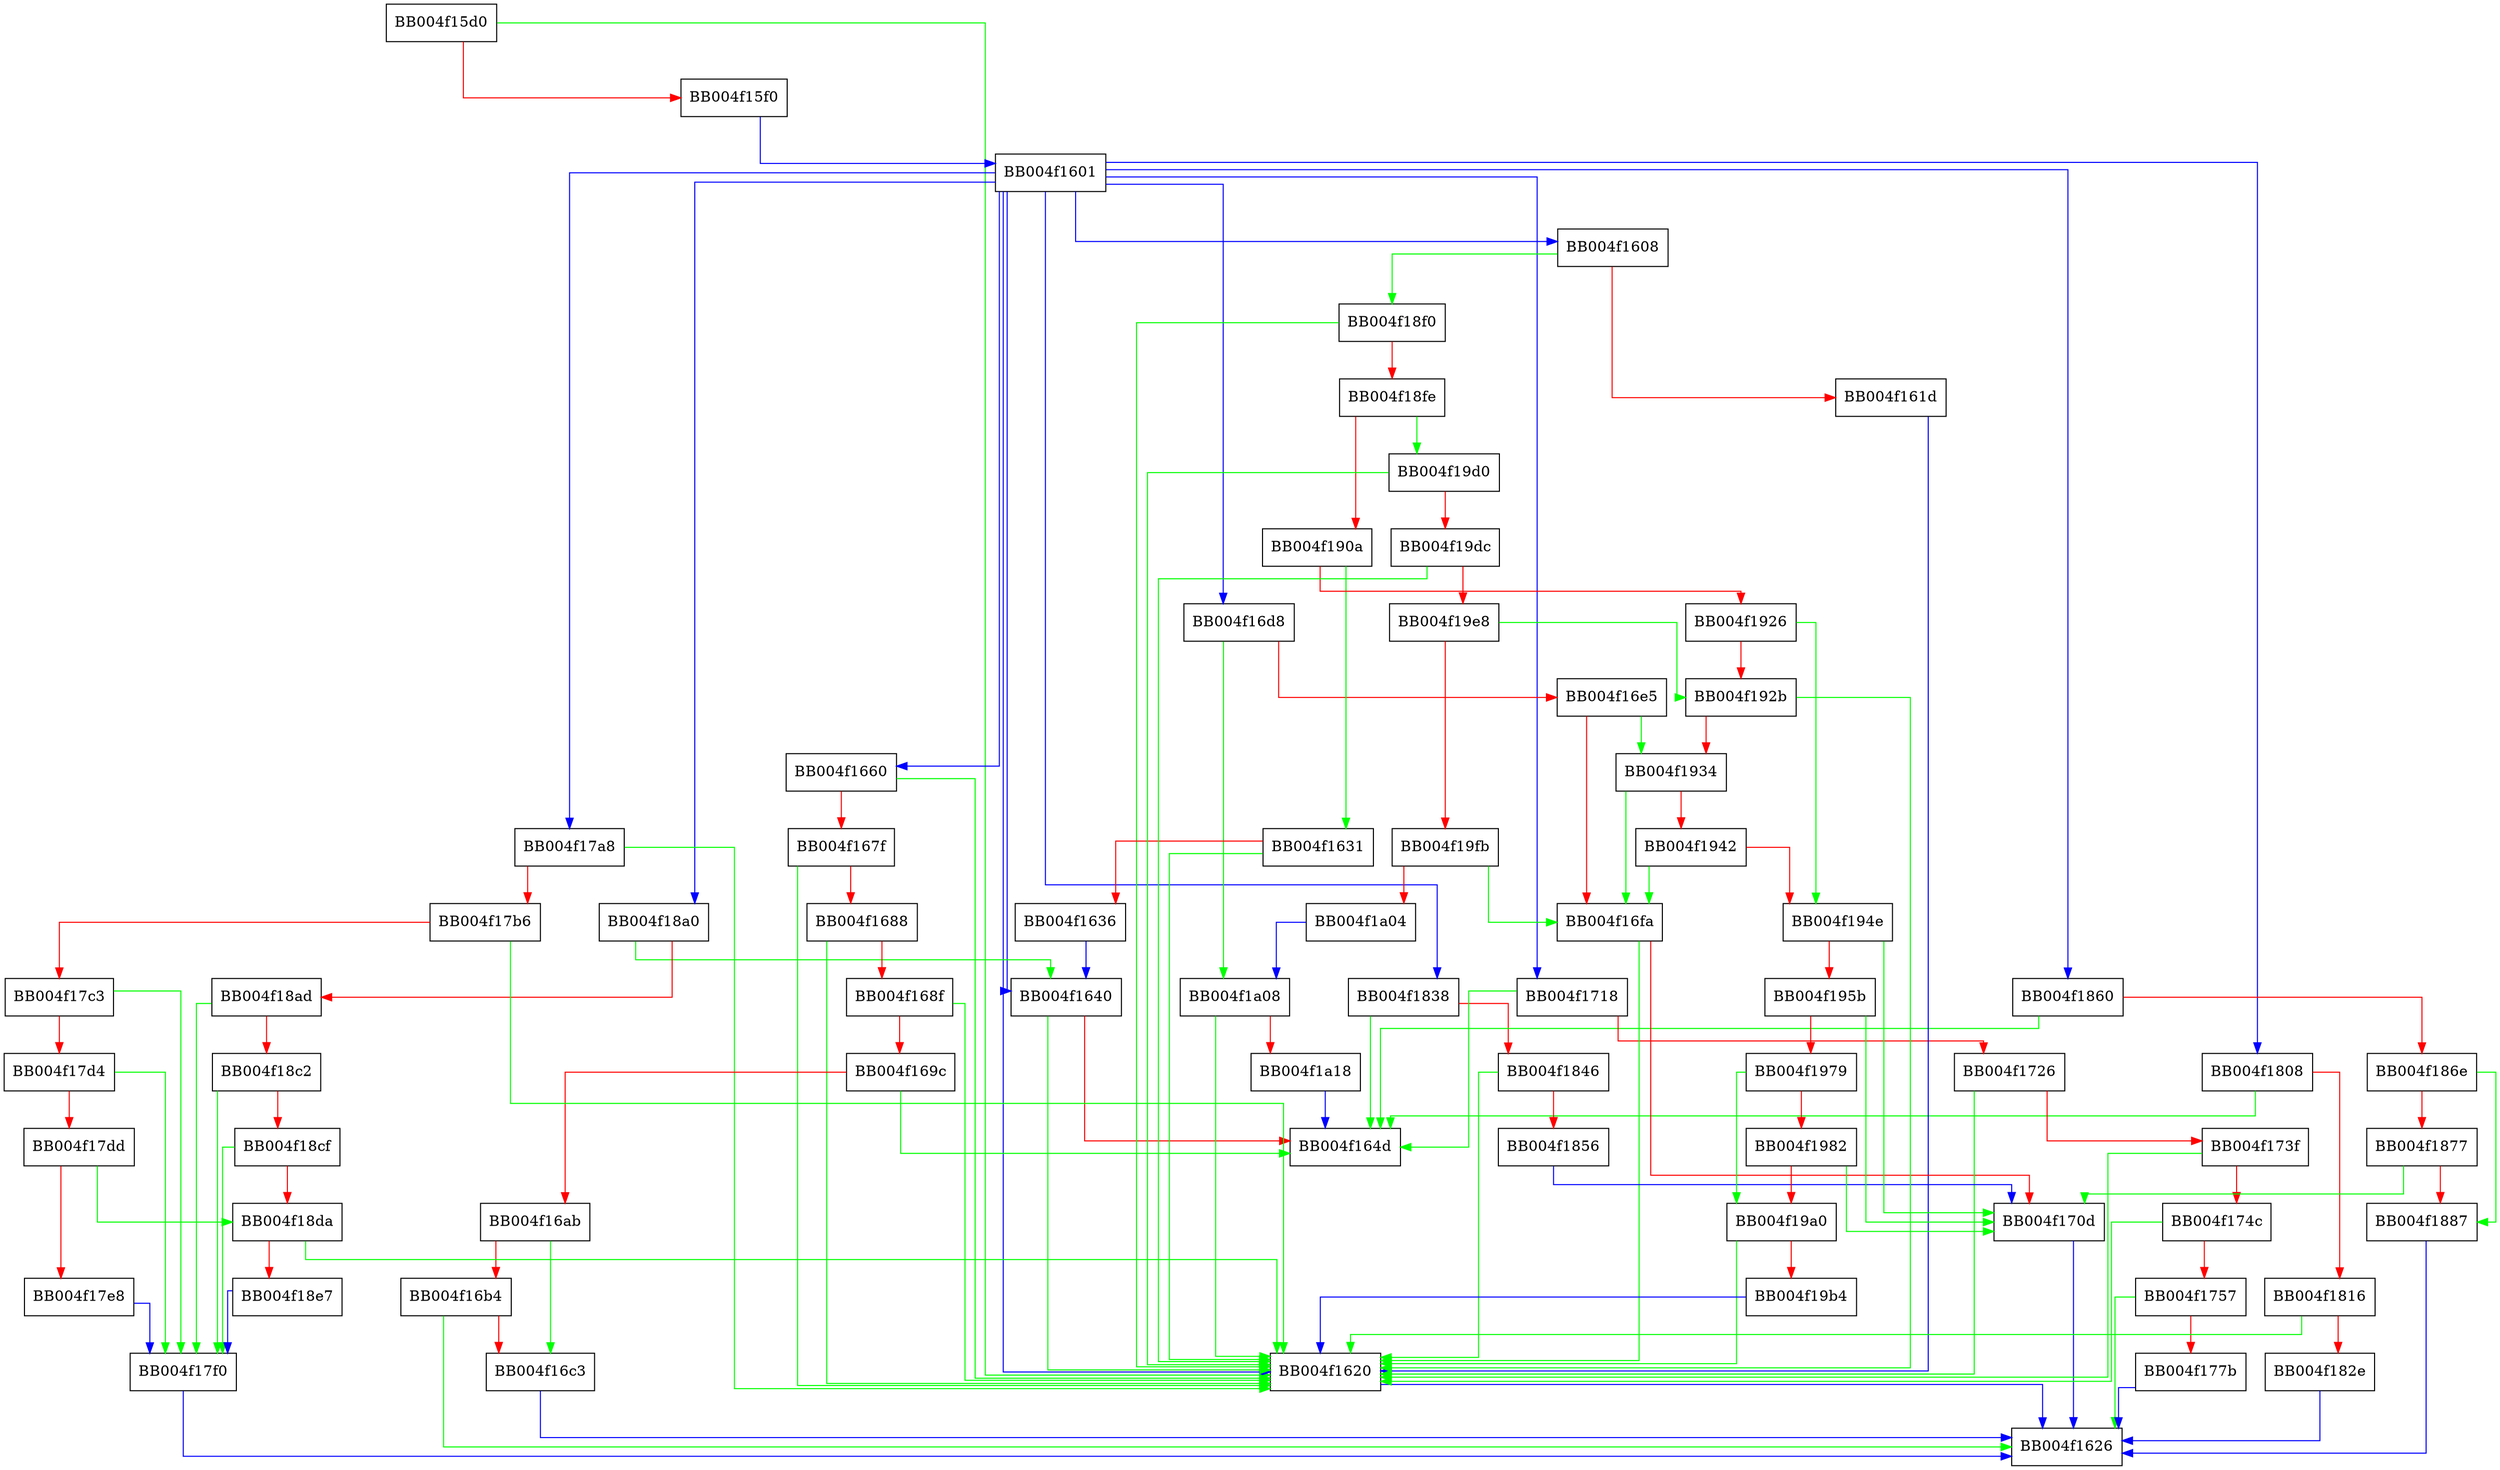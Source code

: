 digraph ossl_statem_server_post_work {
  node [shape="box"];
  graph [splines=ortho];
  BB004f15d0 -> BB004f1620 [color="green"];
  BB004f15d0 -> BB004f15f0 [color="red"];
  BB004f15f0 -> BB004f1601 [color="blue"];
  BB004f1601 -> BB004f1838 [color="blue"];
  BB004f1601 -> BB004f1620 [color="blue"];
  BB004f1601 -> BB004f1860 [color="blue"];
  BB004f1601 -> BB004f1608 [color="blue"];
  BB004f1601 -> BB004f18a0 [color="blue"];
  BB004f1601 -> BB004f1640 [color="blue"];
  BB004f1601 -> BB004f1660 [color="blue"];
  BB004f1601 -> BB004f16d8 [color="blue"];
  BB004f1601 -> BB004f1718 [color="blue"];
  BB004f1601 -> BB004f17a8 [color="blue"];
  BB004f1601 -> BB004f1808 [color="blue"];
  BB004f1608 -> BB004f18f0 [color="green"];
  BB004f1608 -> BB004f161d [color="red"];
  BB004f161d -> BB004f1620 [color="blue"];
  BB004f1620 -> BB004f1626 [color="blue"];
  BB004f1631 -> BB004f1620 [color="green"];
  BB004f1631 -> BB004f1636 [color="red"];
  BB004f1636 -> BB004f1640 [color="blue"];
  BB004f1640 -> BB004f1620 [color="green"];
  BB004f1640 -> BB004f164d [color="red"];
  BB004f1660 -> BB004f1620 [color="green"];
  BB004f1660 -> BB004f167f [color="red"];
  BB004f167f -> BB004f1620 [color="green"];
  BB004f167f -> BB004f1688 [color="red"];
  BB004f1688 -> BB004f1620 [color="green"];
  BB004f1688 -> BB004f168f [color="red"];
  BB004f168f -> BB004f1620 [color="green"];
  BB004f168f -> BB004f169c [color="red"];
  BB004f169c -> BB004f164d [color="green"];
  BB004f169c -> BB004f16ab [color="red"];
  BB004f16ab -> BB004f16c3 [color="green"];
  BB004f16ab -> BB004f16b4 [color="red"];
  BB004f16b4 -> BB004f1626 [color="green"];
  BB004f16b4 -> BB004f16c3 [color="red"];
  BB004f16c3 -> BB004f1626 [color="blue"];
  BB004f16d8 -> BB004f1a08 [color="green"];
  BB004f16d8 -> BB004f16e5 [color="red"];
  BB004f16e5 -> BB004f1934 [color="green"];
  BB004f16e5 -> BB004f16fa [color="red"];
  BB004f16fa -> BB004f1620 [color="green"];
  BB004f16fa -> BB004f170d [color="red"];
  BB004f170d -> BB004f1626 [color="blue"];
  BB004f1718 -> BB004f164d [color="green"];
  BB004f1718 -> BB004f1726 [color="red"];
  BB004f1726 -> BB004f1620 [color="green"];
  BB004f1726 -> BB004f173f [color="red"];
  BB004f173f -> BB004f1620 [color="green"];
  BB004f173f -> BB004f174c [color="red"];
  BB004f174c -> BB004f1620 [color="green"];
  BB004f174c -> BB004f1757 [color="red"];
  BB004f1757 -> BB004f1626 [color="green"];
  BB004f1757 -> BB004f177b [color="red"];
  BB004f177b -> BB004f1626 [color="blue"];
  BB004f17a8 -> BB004f1620 [color="green"];
  BB004f17a8 -> BB004f17b6 [color="red"];
  BB004f17b6 -> BB004f1620 [color="green"];
  BB004f17b6 -> BB004f17c3 [color="red"];
  BB004f17c3 -> BB004f17f0 [color="green"];
  BB004f17c3 -> BB004f17d4 [color="red"];
  BB004f17d4 -> BB004f17f0 [color="green"];
  BB004f17d4 -> BB004f17dd [color="red"];
  BB004f17dd -> BB004f18da [color="green"];
  BB004f17dd -> BB004f17e8 [color="red"];
  BB004f17e8 -> BB004f17f0 [color="blue"];
  BB004f17f0 -> BB004f1626 [color="blue"];
  BB004f1808 -> BB004f164d [color="green"];
  BB004f1808 -> BB004f1816 [color="red"];
  BB004f1816 -> BB004f1620 [color="green"];
  BB004f1816 -> BB004f182e [color="red"];
  BB004f182e -> BB004f1626 [color="blue"];
  BB004f1838 -> BB004f164d [color="green"];
  BB004f1838 -> BB004f1846 [color="red"];
  BB004f1846 -> BB004f1620 [color="green"];
  BB004f1846 -> BB004f1856 [color="red"];
  BB004f1856 -> BB004f170d [color="blue"];
  BB004f1860 -> BB004f164d [color="green"];
  BB004f1860 -> BB004f186e [color="red"];
  BB004f186e -> BB004f1887 [color="green"];
  BB004f186e -> BB004f1877 [color="red"];
  BB004f1877 -> BB004f170d [color="green"];
  BB004f1877 -> BB004f1887 [color="red"];
  BB004f1887 -> BB004f1626 [color="blue"];
  BB004f18a0 -> BB004f1640 [color="green"];
  BB004f18a0 -> BB004f18ad [color="red"];
  BB004f18ad -> BB004f17f0 [color="green"];
  BB004f18ad -> BB004f18c2 [color="red"];
  BB004f18c2 -> BB004f17f0 [color="green"];
  BB004f18c2 -> BB004f18cf [color="red"];
  BB004f18cf -> BB004f17f0 [color="green"];
  BB004f18cf -> BB004f18da [color="red"];
  BB004f18da -> BB004f1620 [color="green"];
  BB004f18da -> BB004f18e7 [color="red"];
  BB004f18e7 -> BB004f17f0 [color="blue"];
  BB004f18f0 -> BB004f1620 [color="green"];
  BB004f18f0 -> BB004f18fe [color="red"];
  BB004f18fe -> BB004f19d0 [color="green"];
  BB004f18fe -> BB004f190a [color="red"];
  BB004f190a -> BB004f1631 [color="green"];
  BB004f190a -> BB004f1926 [color="red"];
  BB004f1926 -> BB004f194e [color="green"];
  BB004f1926 -> BB004f192b [color="red"];
  BB004f192b -> BB004f1620 [color="green"];
  BB004f192b -> BB004f1934 [color="red"];
  BB004f1934 -> BB004f16fa [color="green"];
  BB004f1934 -> BB004f1942 [color="red"];
  BB004f1942 -> BB004f16fa [color="green"];
  BB004f1942 -> BB004f194e [color="red"];
  BB004f194e -> BB004f170d [color="green"];
  BB004f194e -> BB004f195b [color="red"];
  BB004f195b -> BB004f170d [color="green"];
  BB004f195b -> BB004f1979 [color="red"];
  BB004f1979 -> BB004f19a0 [color="green"];
  BB004f1979 -> BB004f1982 [color="red"];
  BB004f1982 -> BB004f170d [color="green"];
  BB004f1982 -> BB004f19a0 [color="red"];
  BB004f19a0 -> BB004f1620 [color="green"];
  BB004f19a0 -> BB004f19b4 [color="red"];
  BB004f19b4 -> BB004f1620 [color="blue"];
  BB004f19d0 -> BB004f1620 [color="green"];
  BB004f19d0 -> BB004f19dc [color="red"];
  BB004f19dc -> BB004f1620 [color="green"];
  BB004f19dc -> BB004f19e8 [color="red"];
  BB004f19e8 -> BB004f192b [color="green"];
  BB004f19e8 -> BB004f19fb [color="red"];
  BB004f19fb -> BB004f16fa [color="green"];
  BB004f19fb -> BB004f1a04 [color="red"];
  BB004f1a04 -> BB004f1a08 [color="blue"];
  BB004f1a08 -> BB004f1620 [color="green"];
  BB004f1a08 -> BB004f1a18 [color="red"];
  BB004f1a18 -> BB004f164d [color="blue"];
}